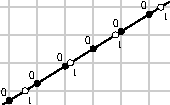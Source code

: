 import geometry;

real size = 3cm;
size(size);

real phi = (sqrt(5) + 1) / 2;
line l = parallel((0,-0.35), dir=(phi,1));

int n = 5, m = 3;

pen gray = gray(0.8);

line vl(int i) { return line((i,0), (i,m)); }
line hl(int j) { return line((0,j), (n,j)); }

for (int i = 0; i <= n; i += 1) {
    draw(vl(i), gray);
}

for (int j = 0; j <= m; j += 1) {
    draw(hl(j), gray);
}

draw(l);

transform scale = scale(0.5);

for (int i = 0; i <= n; i += 1) {
    point x = intersectionpoint(l, vl(i));
    dot(x, black+linewidth(3));
    label(scale * "$0$", x, 0.8l.v);
}

for (int j = 0; j <= m; j += 1) {
    point x = intersectionpoint(l, hl(j));
    dot(x, black+linewidth(3));
    dot(x, white+linewidth(2));
    label(scale * "$1$", x, -0.8l.v);
}

